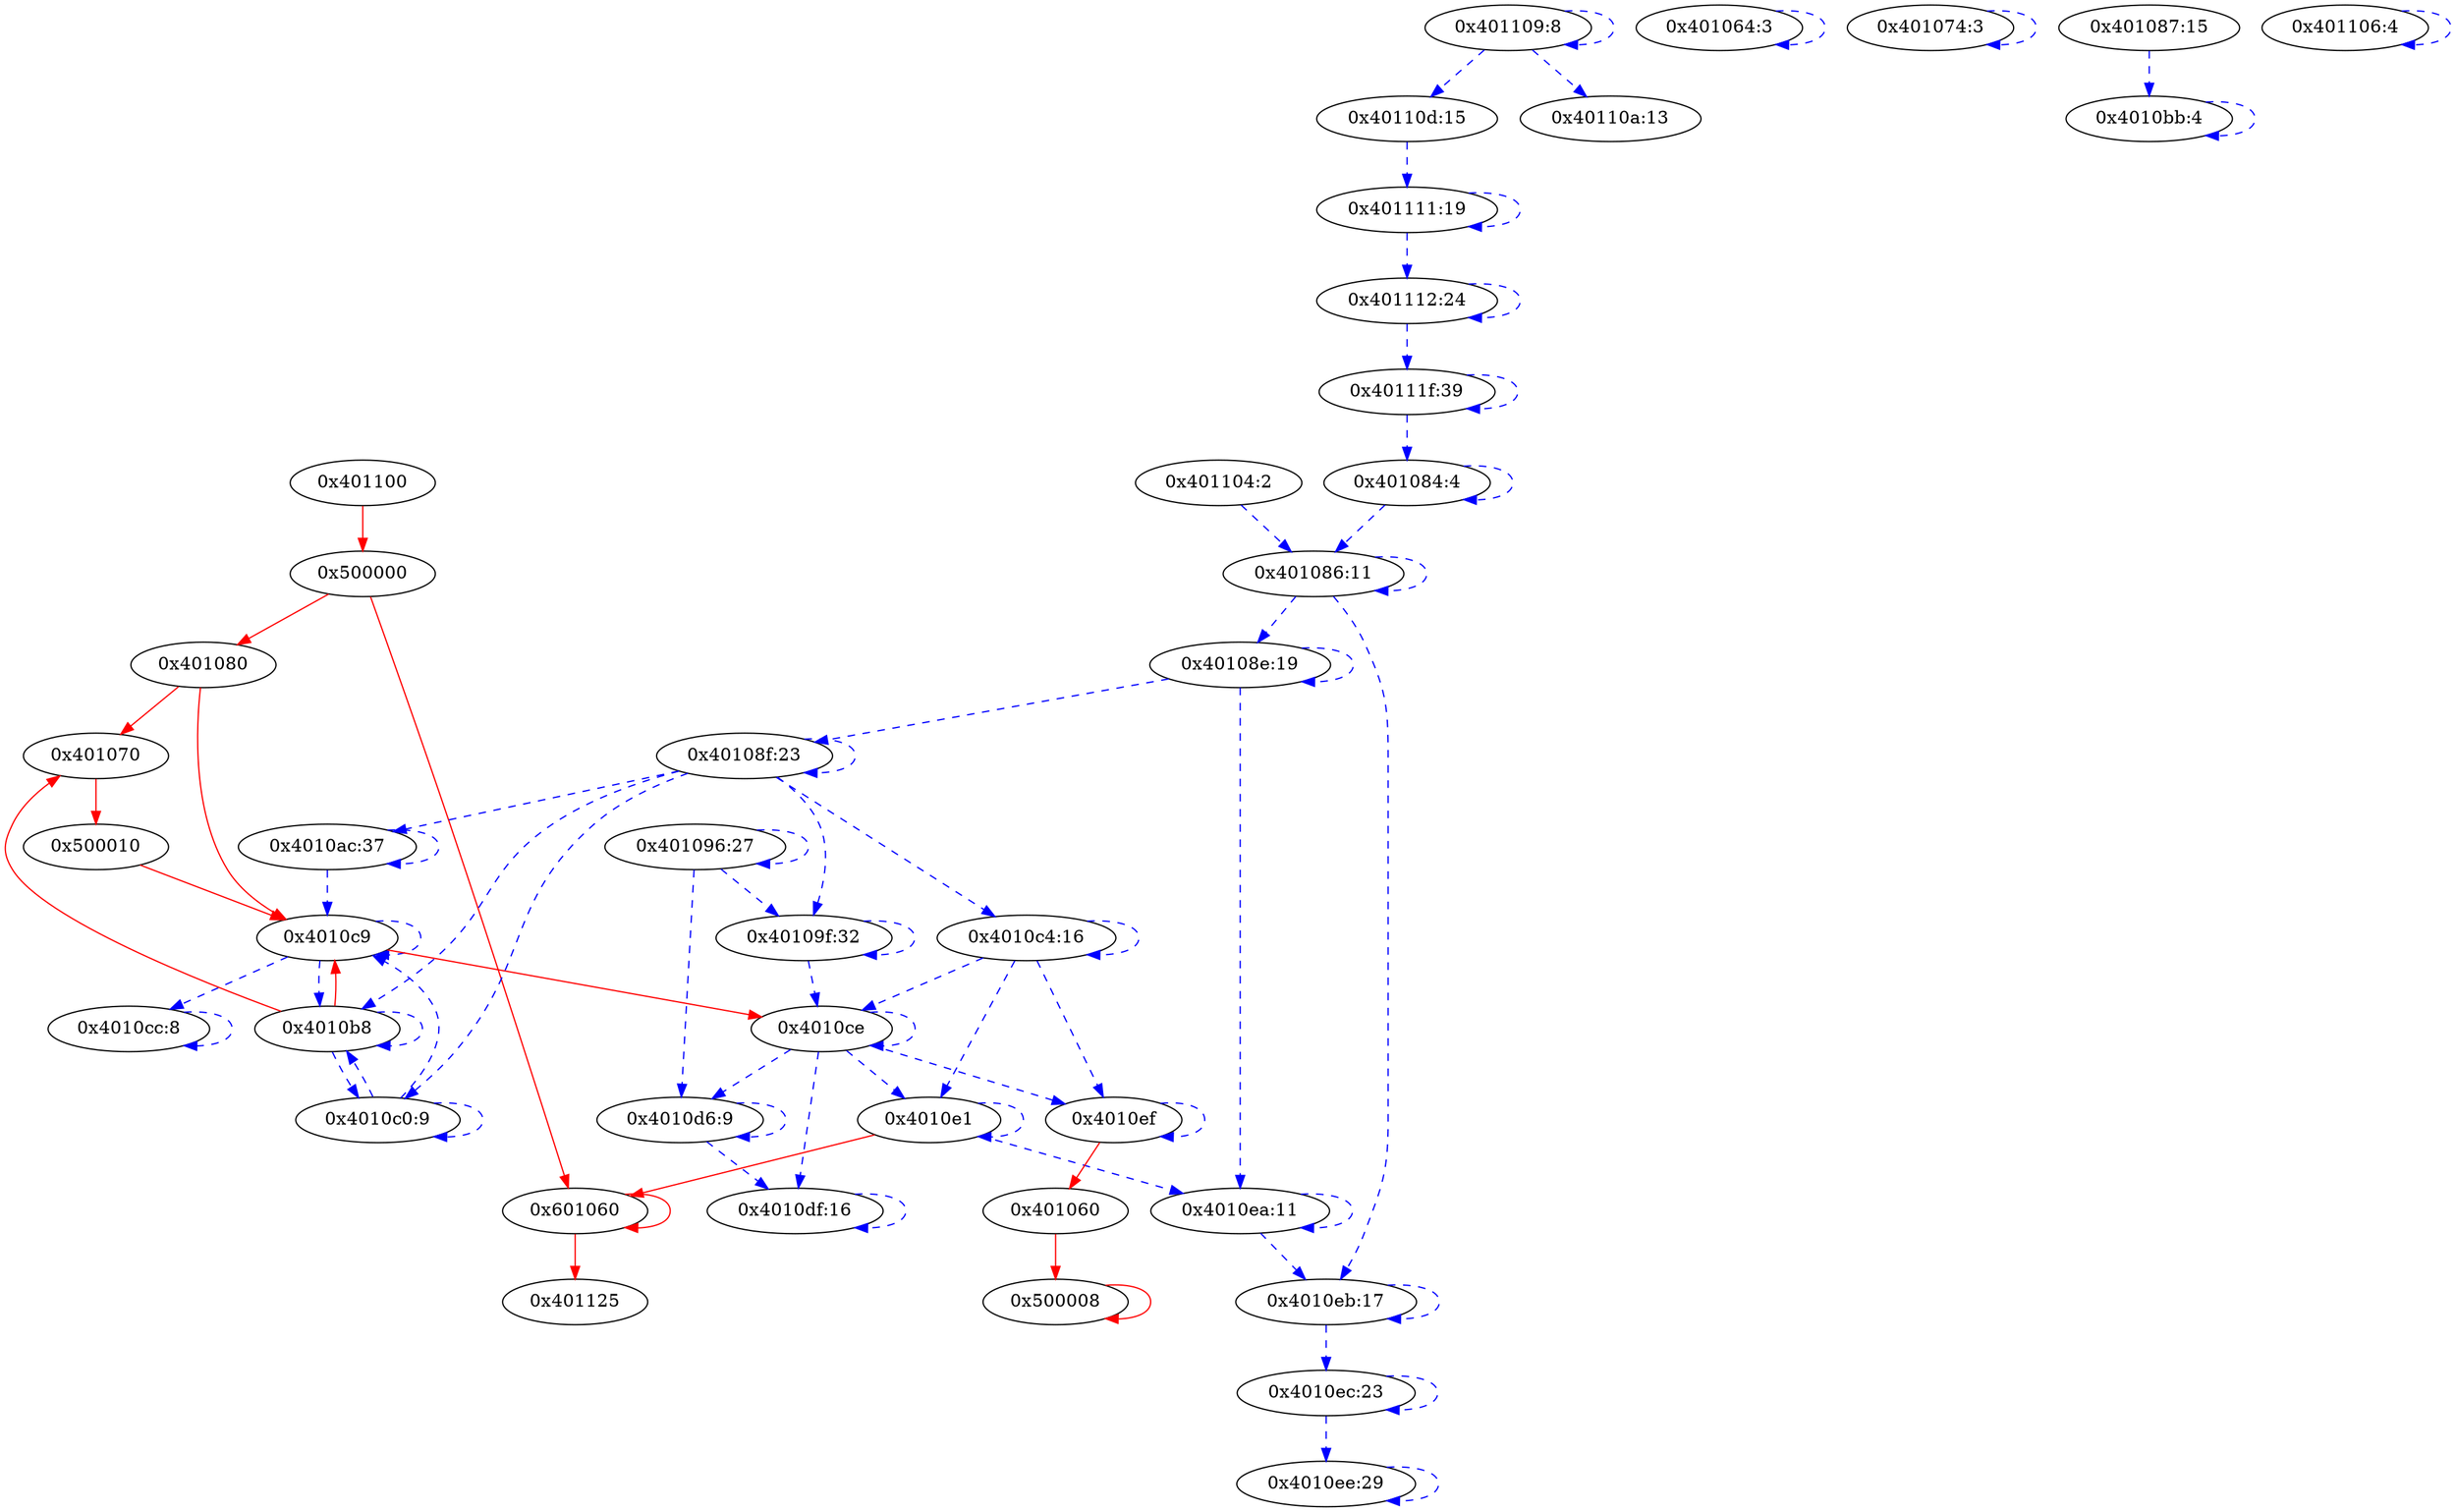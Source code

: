 digraph {
401100 [label="0x401100"];
500000 [label="0x500000"];
401080 [label="0x401080"];
401070 [label="0x401070"];
500010 [label="0x500010"];
"4010c9" [label="0x4010c9"];
"4010b8" [label="0x4010b8"];
"4010ce" [label="0x4010ce"];
"4010e1" [label="0x4010e1"];
"4010ef" [label="0x4010ef"];
601060 [label="0x601060"];
401060 [label="0x401060"];
500008 [label="0x500008"];
401125 [label="0x401125"];
401064 [label="0x401064:3"];
401074 [label="0x401074:3"];
"4010d6" [label="0x4010d6:9"];
"4010df" [label="0x4010df:16"];
"4010ea" [label="0x4010ea:11"];
"4010eb" [label="0x4010eb:17"];
"4010ec" [label="0x4010ec:23"];
"4010ee" [label="0x4010ee:29"];
"4010cc" [label="0x4010cc:8"];
"4010c0" [label="0x4010c0:9"];
"4010bb" [label="0x4010bb:4"];
"4010c4" [label="0x4010c4:16"];
401084 [label="0x401084:4"];
401086 [label="0x401086:11"];
"40108e" [label="0x40108e:19"];
"40108f" [label="0x40108f:23"];
"40109f" [label="0x40109f:32"];
"4010ac" [label="0x4010ac:37"];
401096 [label="0x401096:27"];
401087 [label="0x401087:15"];
401106 [label="0x401106:4"];
401109 [label="0x401109:8"];
"40110a" [label="0x40110a:13"];
"40110d" [label="0x40110d:15"];
401111 [label="0x401111:19"];
401112 [label="0x401112:24"];
"40111f" [label="0x40111f:39"];
401104 [label="0x401104:2"];
401100 -> 500000 [type=control, color=red, style=solid];
500000 -> 401080 [type=control, color=red, style=solid];
500000 -> 601060 [type=control, color=red, style=solid];
401080 -> 401070 [type=control, color=red, style=solid];
401080 -> "4010c9" [type=control, color=red, style=solid];
401070 -> 500010 [type=control, color=red, style=solid];
500010 -> "4010c9" [type=control, color=red, style=solid];
"4010c9" -> "4010b8" [type=data, color=blue, style=dashed];
"4010c9" -> "4010ce" [type=control, color=red, style=solid];
"4010c9" -> "4010c9" [type=data, color=blue, style=dashed];
"4010c9" -> "4010cc" [type=data, color=blue, style=dashed];
"4010b8" -> 401070 [type=control, color=red, style=solid];
"4010b8" -> "4010c9" [type=control, color=red, style=solid];
"4010b8" -> "4010b8" [type=data, color=blue, style=dashed];
"4010b8" -> "4010c0" [type=data, color=blue, style=dashed];
"4010ce" -> "4010e1" [type=data, color=blue, style=dashed];
"4010ce" -> "4010ef" [type=data, color=blue, style=dashed];
"4010ce" -> "4010ce" [type=data, color=blue, style=dashed];
"4010ce" -> "4010d6" [type=data, color=blue, style=dashed];
"4010ce" -> "4010df" [type=data, color=blue, style=dashed];
"4010e1" -> 601060 [type=control, color=red, style=solid];
"4010e1" -> "4010e1" [type=data, color=blue, style=dashed];
"4010e1" -> "4010ea" [type=data, color=blue, style=dashed];
"4010ef" -> 401060 [type=control, color=red, style=solid];
"4010ef" -> "4010ef" [type=data, color=blue, style=dashed];
601060 -> 601060 [type=control, color=red, style=solid];
601060 -> 401125 [type=control, color=red, style=solid];
401060 -> 500008 [type=control, color=red, style=solid];
500008 -> 500008 [type=control, color=red, style=solid];
401064 -> 401064 [type=data, color=blue, style=dashed];
401074 -> 401074 [type=data, color=blue, style=dashed];
"4010d6" -> "4010d6" [type=data, color=blue, style=dashed];
"4010d6" -> "4010df" [type=data, color=blue, style=dashed];
"4010df" -> "4010df" [type=data, color=blue, style=dashed];
"4010ea" -> "4010ea" [type=data, color=blue, style=dashed];
"4010ea" -> "4010eb" [type=data, color=blue, style=dashed];
"4010eb" -> "4010eb" [type=data, color=blue, style=dashed];
"4010eb" -> "4010ec" [type=data, color=blue, style=dashed];
"4010ec" -> "4010ec" [type=data, color=blue, style=dashed];
"4010ec" -> "4010ee" [type=data, color=blue, style=dashed];
"4010ee" -> "4010ee" [type=data, color=blue, style=dashed];
"4010cc" -> "4010cc" [type=data, color=blue, style=dashed];
"4010c0" -> "4010c0" [type=data, color=blue, style=dashed];
"4010c0" -> "4010c9" [type=data, color=blue, style=dashed];
"4010c0" -> "4010b8" [type=data, color=blue, style=dashed];
"4010bb" -> "4010bb" [type=data, color=blue, style=dashed];
"4010c4" -> "4010c4" [type=data, color=blue, style=dashed];
"4010c4" -> "4010ce" [type=data, color=blue, style=dashed];
"4010c4" -> "4010e1" [type=data, color=blue, style=dashed];
"4010c4" -> "4010ef" [type=data, color=blue, style=dashed];
401084 -> 401084 [type=data, color=blue, style=dashed];
401084 -> 401086 [type=data, color=blue, style=dashed];
401086 -> 401086 [type=data, color=blue, style=dashed];
401086 -> "40108e" [type=data, color=blue, style=dashed];
401086 -> "4010eb" [type=data, color=blue, style=dashed];
"40108e" -> "40108e" [type=data, color=blue, style=dashed];
"40108e" -> "40108f" [type=data, color=blue, style=dashed];
"40108e" -> "4010ea" [type=data, color=blue, style=dashed];
"40108f" -> "40108f" [type=data, color=blue, style=dashed];
"40108f" -> "40109f" [type=data, color=blue, style=dashed];
"40108f" -> "4010ac" [type=data, color=blue, style=dashed];
"40108f" -> "4010b8" [type=data, color=blue, style=dashed];
"40108f" -> "4010c0" [type=data, color=blue, style=dashed];
"40108f" -> "4010c4" [type=data, color=blue, style=dashed];
"40109f" -> "40109f" [type=data, color=blue, style=dashed];
"40109f" -> "4010ce" [type=data, color=blue, style=dashed];
"4010ac" -> "4010ac" [type=data, color=blue, style=dashed];
"4010ac" -> "4010c9" [type=data, color=blue, style=dashed];
401096 -> 401096 [type=data, color=blue, style=dashed];
401096 -> "4010d6" [type=data, color=blue, style=dashed];
401096 -> "40109f" [type=data, color=blue, style=dashed];
401087 -> "4010bb" [type=data, color=blue, style=dashed];
401106 -> 401106 [type=data, color=blue, style=dashed];
401109 -> 401109 [type=data, color=blue, style=dashed];
401109 -> "40110a" [type=data, color=blue, style=dashed];
401109 -> "40110d" [type=data, color=blue, style=dashed];
"40110d" -> 401111 [type=data, color=blue, style=dashed];
401111 -> 401111 [type=data, color=blue, style=dashed];
401111 -> 401112 [type=data, color=blue, style=dashed];
401112 -> 401112 [type=data, color=blue, style=dashed];
401112 -> "40111f" [type=data, color=blue, style=dashed];
"40111f" -> "40111f" [type=data, color=blue, style=dashed];
"40111f" -> 401084 [type=data, color=blue, style=dashed];
401104 -> 401086 [type=data, color=blue, style=dashed];
}
